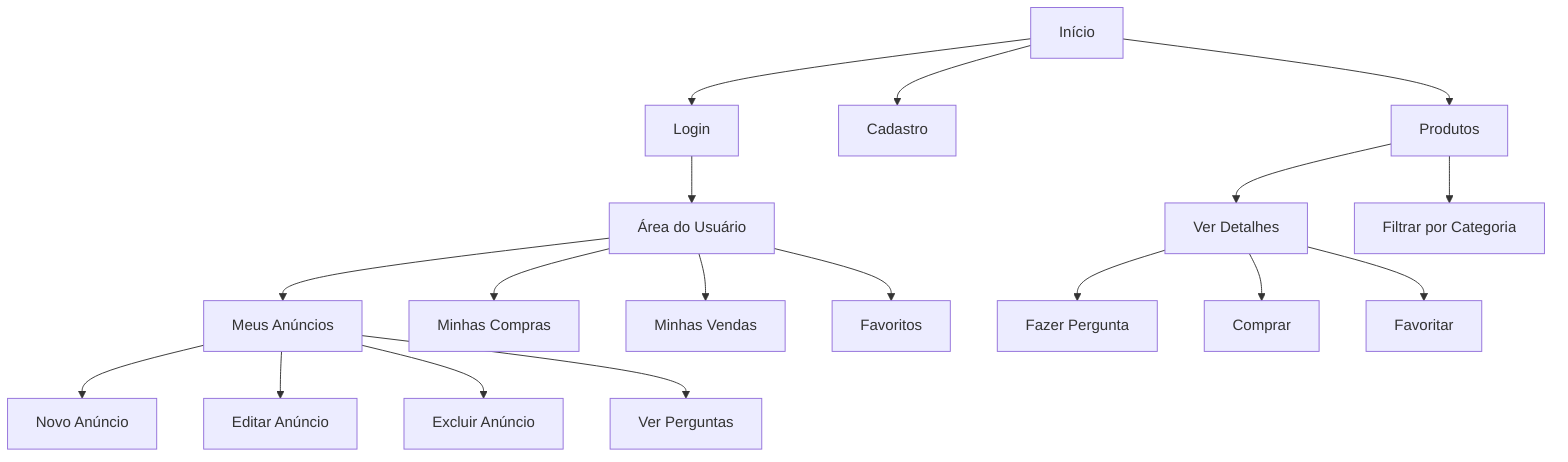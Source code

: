 graph TD
    A[Início] --> B[Login]
    A --> C[Cadastro]
    A --> D[Produtos]
    
    B --> E[Área do Usuário]
    
    E --> F[Meus Anúncios]
    E --> G[Minhas Compras]
    E --> H[Minhas Vendas]
    E --> I[Favoritos]
    
    F --> J[Novo Anúncio]
    F --> K[Editar Anúncio]
    F --> L[Excluir Anúncio]
    F --> M[Ver Perguntas]
    
    D --> N[Ver Detalhes]
    N --> O[Fazer Pergunta]
    N --> P[Comprar]
    N --> Q[Favoritar]
    
    D --> R[Filtrar por Categoria]